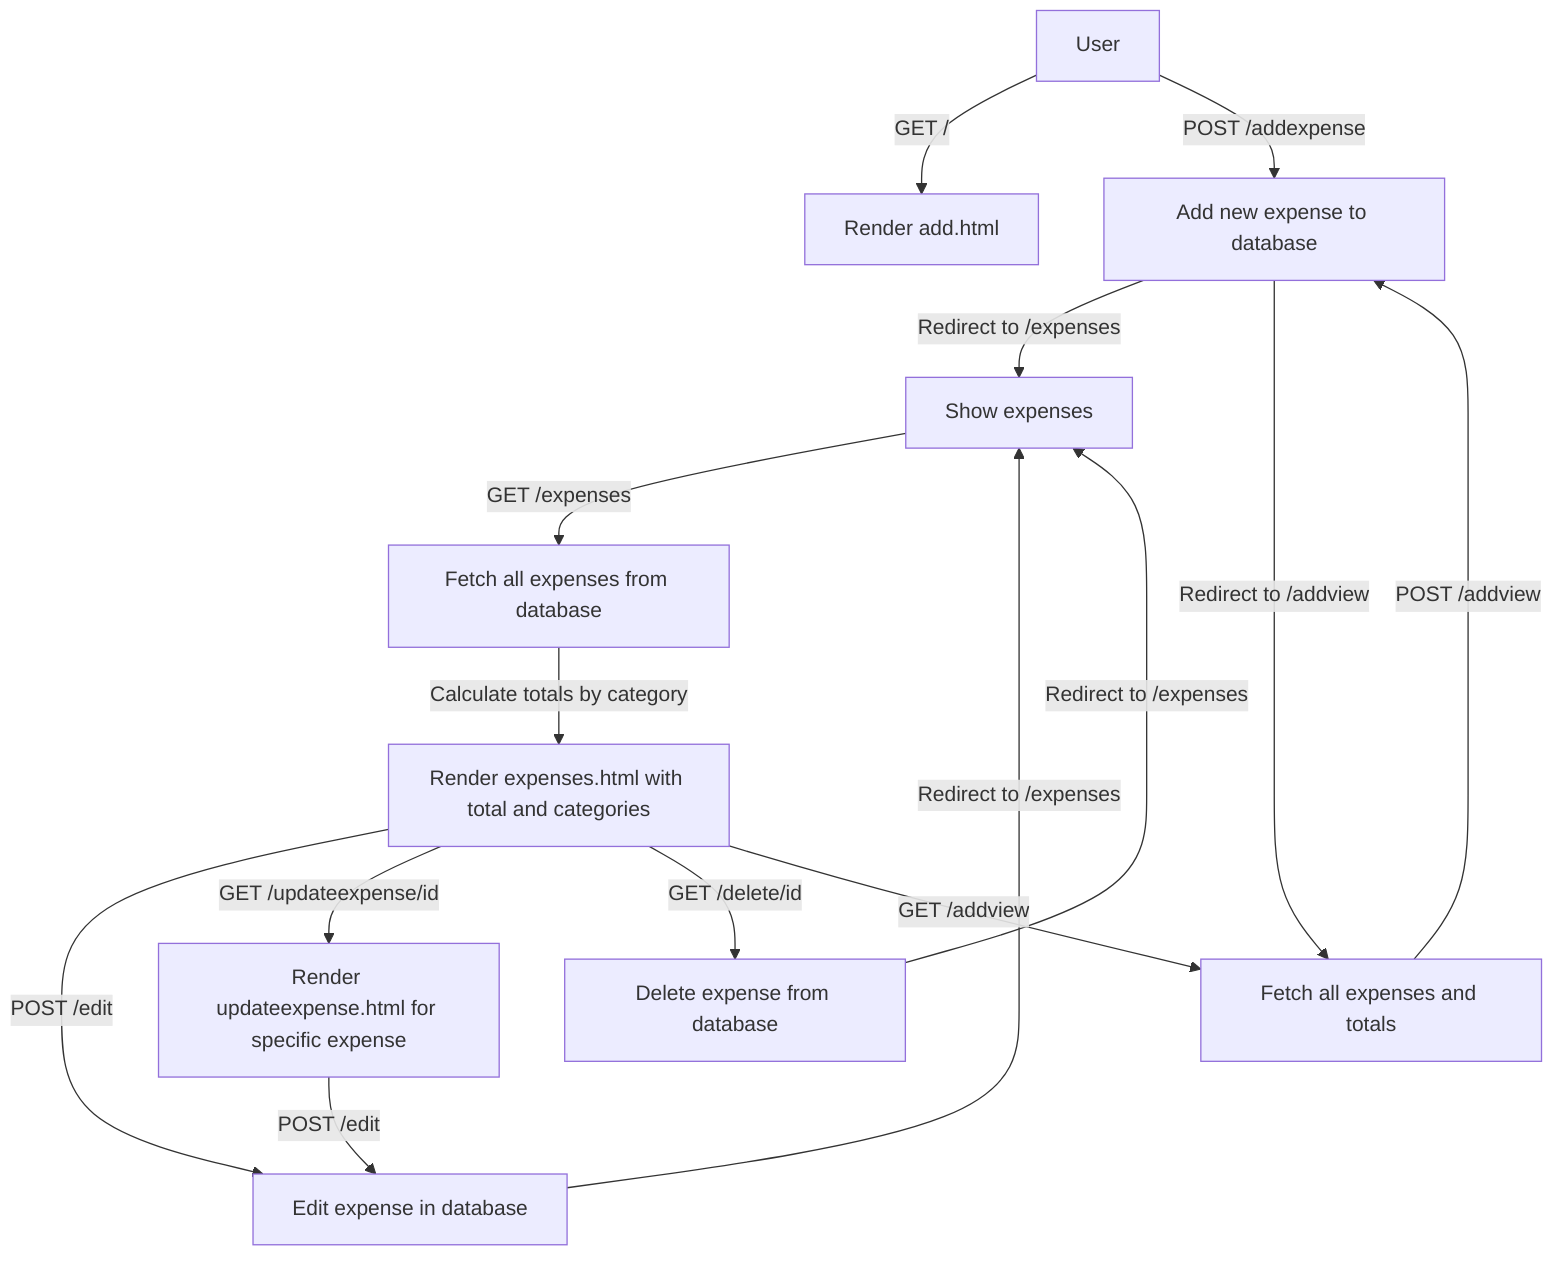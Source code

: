 graph TD
    A[User] -->|GET /| B[Render add.html]
    A -->|POST /addexpense| C[Add new expense to database]
    C -->|Redirect to /expenses| D[Show expenses]

    D -->|GET /expenses| E[Fetch all expenses from database]
    E -->|Calculate totals by category| F[Render expenses.html with total and categories]

    F -->|POST /edit| G[Edit expense in database]
    G -->|Redirect to /expenses| D

    F -->|GET /updateexpense/id| H[Render updateexpense.html for specific expense]
    H -->|POST /edit| G

    F -->|GET /delete/id| I[Delete expense from database]
    I -->|Redirect to /expenses| D

    F -->|GET /addview| J[Fetch all expenses and totals]
    J -->|POST /addview| C
    C -->|Redirect to /addview| J